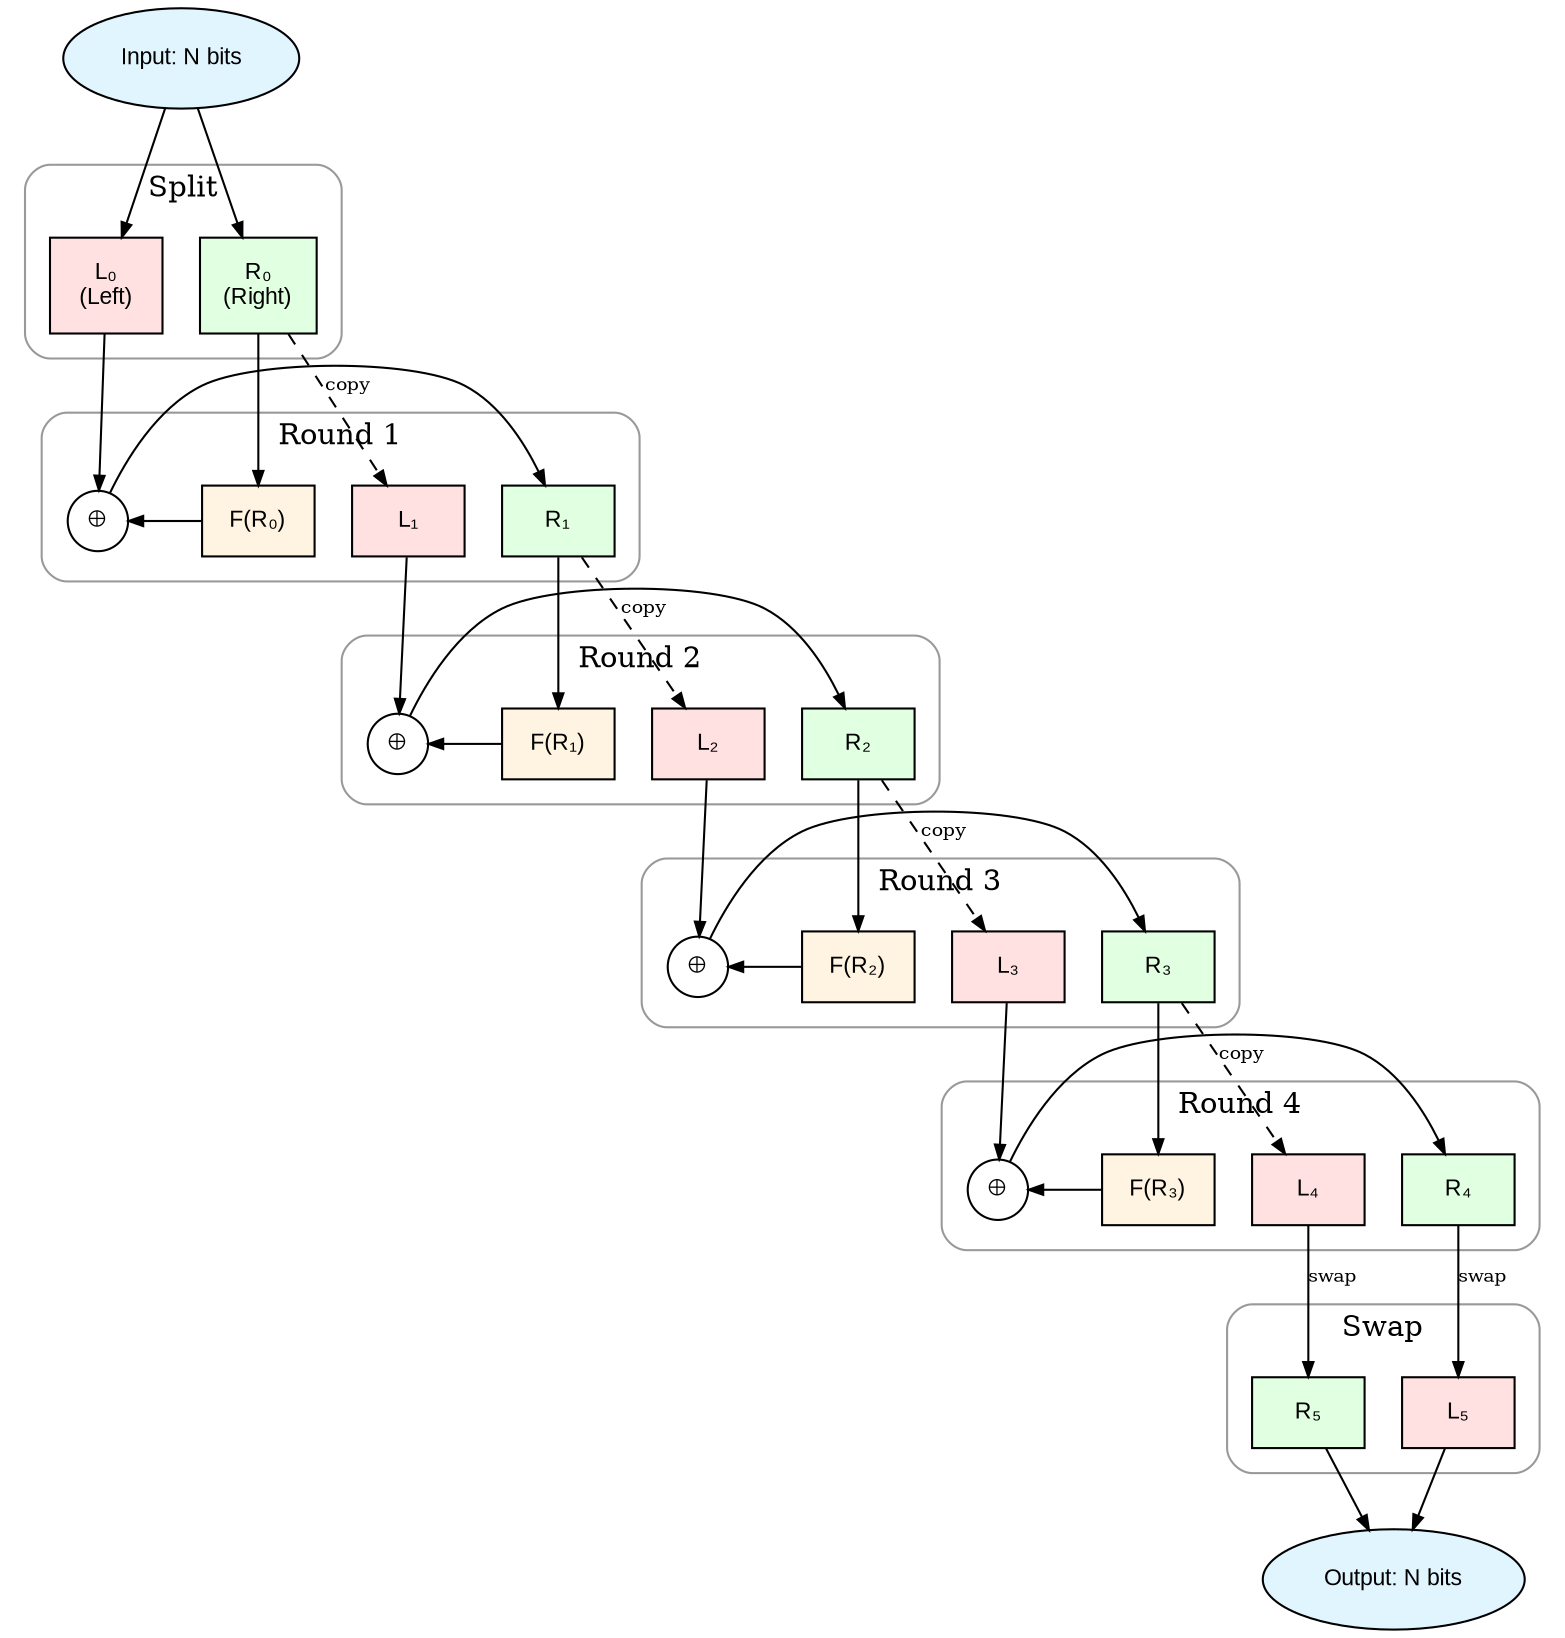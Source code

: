 digraph feistel {
    rankdir=TB;
    node [shape=box, style=filled, fontname="Arial", fontsize=11, margin=0.15, height=0.4];
    edge [arrowsize=0.7];
    
    // Input
    input [label="Input: N bits", fillcolor="#e1f5ff", shape=ellipse];
    
    // Split
    subgraph cluster_0 {
        label="Split";
        style=rounded;
        color="#999999";
        margin=12;
        L0 [label="L₀\n(Left)", fillcolor="#ffe1e1"];
        R0 [label="R₀\n(Right)", fillcolor="#e1ffe1"];
        {rank=same; L0; R0;}
    }
    
    // Round 1
    subgraph cluster_1 {
        label="Round 1";
        style=rounded;
        color="#999999";
        margin=12;
        L1 [label="L₁", fillcolor="#ffe1e1"];
        F1 [label="F(R₀)", fillcolor="#fff4e1"];
        XOR1 [label="⊕", fillcolor="white", shape=circle, width=0.4, fixedsize=true];
        R1 [label="R₁", fillcolor="#e1ffe1"];
        {rank=same; L1; F1; XOR1; R1;}
    }
    
    // Round 2
    subgraph cluster_2 {
        label="Round 2";
        style=rounded;
        color="#999999";
        margin=12;
        L2 [label="L₂", fillcolor="#ffe1e1"];
        F2 [label="F(R₁)", fillcolor="#fff4e1"];
        XOR2 [label="⊕", fillcolor="white", shape=circle, width=0.4, fixedsize=true];
        R2 [label="R₂", fillcolor="#e1ffe1"];
        {rank=same; L2; F2; XOR2; R2;}
    }
    
    // Round 3
    subgraph cluster_3 {
        label="Round 3";
        style=rounded;
        color="#999999";
        margin=12;
        L3 [label="L₃", fillcolor="#ffe1e1"];
        F3 [label="F(R₂)", fillcolor="#fff4e1"];
        XOR3 [label="⊕", fillcolor="white", shape=circle, width=0.4, fixedsize=true];
        R3 [label="R₃", fillcolor="#e1ffe1"];
        {rank=same; L3; F3; XOR3; R3;}
    }
    
    // Round 4
    subgraph cluster_4 {
        label="Round 4";
        style=rounded;
        color="#999999";
        margin=12;
        L4 [label="L₄", fillcolor="#ffe1e1"];
        F4 [label="F(R₃)", fillcolor="#fff4e1"];
        XOR4 [label="⊕", fillcolor="white", shape=circle, width=0.4, fixedsize=true];
        R4 [label="R₄", fillcolor="#e1ffe1"];
        {rank=same; L4; F4; XOR4; R4;}
    }
    
    // Swap
    subgraph cluster_5 {
        label="Swap";
        style=rounded;
        color="#999999";
        margin=12;
        L5 [label="L₅", fillcolor="#ffe1e1"];
        R5 [label="R₅", fillcolor="#e1ffe1"];
        {rank=same; L5; R5;}
    }
    
    // Output
    output [label="Output: N bits", fillcolor="#e1f5ff", shape=ellipse];
    
    // Connections
    input -> L0 [weight=2];
    input -> R0 [weight=2];
    
    // Round 1
    L0 -> XOR1;
    R0 -> F1;
    R0 -> L1 [style=dashed, label="copy", fontsize=9];
    F1 -> XOR1;
    XOR1 -> R1;
    
    // Round 2
    L1 -> XOR2;
    R1 -> F2;
    R1 -> L2 [style=dashed, label="copy", fontsize=9];
    F2 -> XOR2;
    XOR2 -> R2;
    
    // Round 3
    L2 -> XOR3;
    R2 -> F3;
    R2 -> L3 [style=dashed, label="copy", fontsize=9];
    F3 -> XOR3;
    XOR3 -> R3;
    
    // Round 4
    L3 -> XOR4;
    R3 -> F4;
    R3 -> L4 [style=dashed, label="copy", fontsize=9];
    F4 -> XOR4;
    XOR4 -> R4;
    
    // Swap
    L4 -> R5 [label="swap", fontsize=9];
    R4 -> L5 [label="swap", fontsize=9];
    
    L5 -> output [weight=2];
    R5 -> output [weight=2];
}

